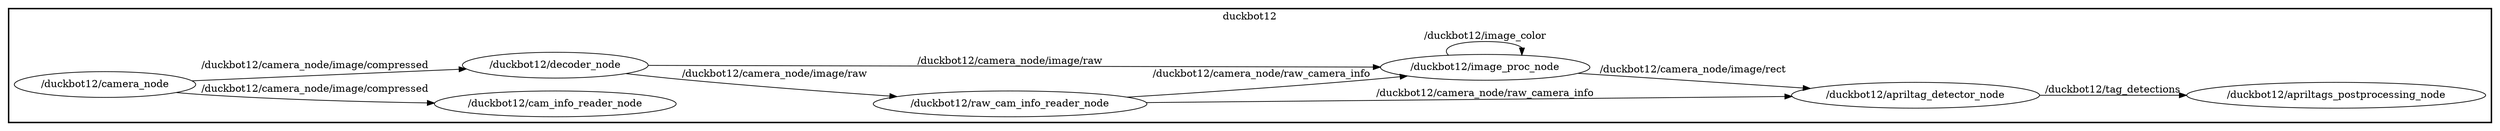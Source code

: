 digraph graphname {
	graph [bb="0,0,2732,175",
		compound=True,
		rank=same,
		rankdir=LR,
		ranksep=0.2
	];
	node [label="\N"];
	subgraph cluster_duckbot12 {
		graph [bb="8,8,2724,167",
			compound=True,
			label=duckbot12,
			lheight=0.21,
			lp="1366,155.5",
			lwidth=0.81,
			rank=same,
			rankdir=LR,
			ranksep=0.2,
			style=bold
		];
		n___duckbot12__raw_cam_info_reader_node		 [URL=__duckbot12__raw_cam_info_reader_node,
			height=0.5,
			label="/duckbot12/raw_cam_info_reader_node",
			pos="1110.4,34",
			shape=ellipse,
			tooltip="/duckbot12/raw_cam_info_reader_node",
			width=4.2066];
		n___duckbot12__image_proc_node		 [URL=__duckbot12__image_proc_node,
			height=0.5,
			label="/duckbot12/image_proc_node",
			pos="1633.3,85",
			shape=ellipse,
			tooltip="/duckbot12/image_proc_node",
			width=3.2317];
		n___duckbot12__raw_cam_info_reader_node -> n___duckbot12__image_proc_node		 [URL=topic_3A__duckbot12__camera_node__raw_camera_info,
			label="/duckbot12/camera_node/raw_camera_info",
			lp="1388.3,75.5",
			penwidth=1,
			pos="e,1547,72.871 1239.8,43.442 1317.2,49.534 1417.8,58.148 1506.8,68 1516.6,69.079 1526.7,70.299 1536.9,71.577"];
		n___duckbot12__apriltag_detector_node		 [URL=__duckbot12__apriltag_detector_node,
			height=0.5,
			label="/duckbot12/apriltag_detector_node",
			pos="2100.7,46",
			shape=ellipse,
			tooltip="/duckbot12/apriltag_detector_node",
			width=3.7191];
		n___duckbot12__raw_cam_info_reader_node -> n___duckbot12__apriltag_detector_node		 [URL=topic_3A__duckbot12__camera_node__raw_camera_info,
			label="/duckbot12/camera_node/raw_camera_info",
			lp="1633.3,49.5",
			penwidth=1,
			pos="e,1967.2,44.39 1261.2,35.819 1449.9,38.11 1771.8,42.019 1957.1,44.268"];
		n___duckbot12__cam_info_reader_node		 [URL=__duckbot12__cam_info_reader_node,
			height=0.5,
			label="/duckbot12/cam_info_reader_node",
			pos="610.07,34",
			shape=ellipse,
			tooltip="/duckbot12/cam_info_reader_node",
			width=3.7191];
		n___duckbot12__camera_node		 [URL=__duckbot12__camera_node,
			height=0.5,
			label="/duckbot12/camera_node",
			pos="116.09,53",
			shape=ellipse,
			tooltip="/duckbot12/camera_node",
			width=2.7803];
		n___duckbot12__camera_node -> n___duckbot12__cam_info_reader_node		 [URL=topic_3A__duckbot12__camera_node__image__compressed,
			label="/duckbot12/camera_node/image/compressed",
			lp="346.18,54.5",
			penwidth=1,
			pos="e,478.99,37.675 211.69,47.586 215.91,47.38 220.09,47.184 224.18,47 305.2,43.363 395.85,40.254 468.81,37.989"];
		n___duckbot12__decoder_node		 [URL=__duckbot12__decoder_node,
			height=0.5,
			label="/duckbot12/decoder_node",
			pos="610.07,88",
			shape=ellipse,
			tooltip="/duckbot12/decoder_node",
			width=2.8345];
		n___duckbot12__camera_node -> n___duckbot12__decoder_node		 [URL=topic_3A__duckbot12__camera_node__image__compressed,
			label="/duckbot12/camera_node/image/compressed",
			lp="346.18,85.5",
			penwidth=1,
			pos="e,513.74,81.996 206.78,60.646 212.67,61.115 218.51,61.57 224.18,62 318.61,69.157 426.15,76.34 503.51,81.337"];
		n___duckbot12__image_proc_node -> n___duckbot12__image_proc_node		 [URL=topic_3A__duckbot12__image_color,
			label="/duckbot12/image_color",
			lp="1633.3,128.5",
			penwidth=1,
			pos="e,1673.4,102.04 1593.3,102.04 1585.1,111.86 1598.5,121 1633.3,121 1655.1,121 1668.5,117.43 1673.5,112.35"];
		n___duckbot12__image_proc_node -> n___duckbot12__apriltag_detector_node		 [URL=topic_3A__duckbot12__camera_node__image__rect,
			label="/duckbot12/camera_node/image/rect",
			lp="1859.3,80.5",
			penwidth=1,
			pos="e,1986.5,55.484 1735.9,76.489 1806.7,70.559 1901.5,62.614 1976.6,56.321"];
		n___duckbot12__apriltags_postprocessing_node		 [URL=__duckbot12__apriltags_postprocessing_node,
			height=0.5,
			label="/duckbot12/apriltags_postprocessing_node",
			pos="2554.8,46",
			shape=ellipse,
			tooltip="/duckbot12/apriltags_postprocessing_node",
			width=4.4774];
		n___duckbot12__apriltag_detector_node -> n___duckbot12__apriltags_postprocessing_node		 [URL=topic_3A__duckbot12__tag_detections,
			label="/duckbot12/tag_detections",
			lp="2314.1,53.5",
			penwidth=1,
			pos="e,2393.6,46 2234.9,46 2281.5,46 2334.3,46 2383.5,46"];
		n___duckbot12__decoder_node -> n___duckbot12__raw_cam_info_reader_node		 [URL=topic_3A__duckbot12__camera_node__image__raw,
			label="/duckbot12/camera_node/image/raw",
			lp="851.46,75.5",
			penwidth=1,
			pos="e,986.01,44.323 688.13,76.405 708.83,73.47 731.23,70.456 751.96,68 825.85,59.245 908.55,51.263 975.78,45.235"];
		n___duckbot12__decoder_node -> n___duckbot12__image_proc_node		 [URL=topic_3A__duckbot12__camera_node__image__raw,
			label="/duckbot12/camera_node/image/raw",
			lp="1110.4,93.5",
			penwidth=1,
			pos="e,1517,85.339 712.26,87.703 900.05,87.151 1302,85.97 1506.8,85.369"];
	}
}
